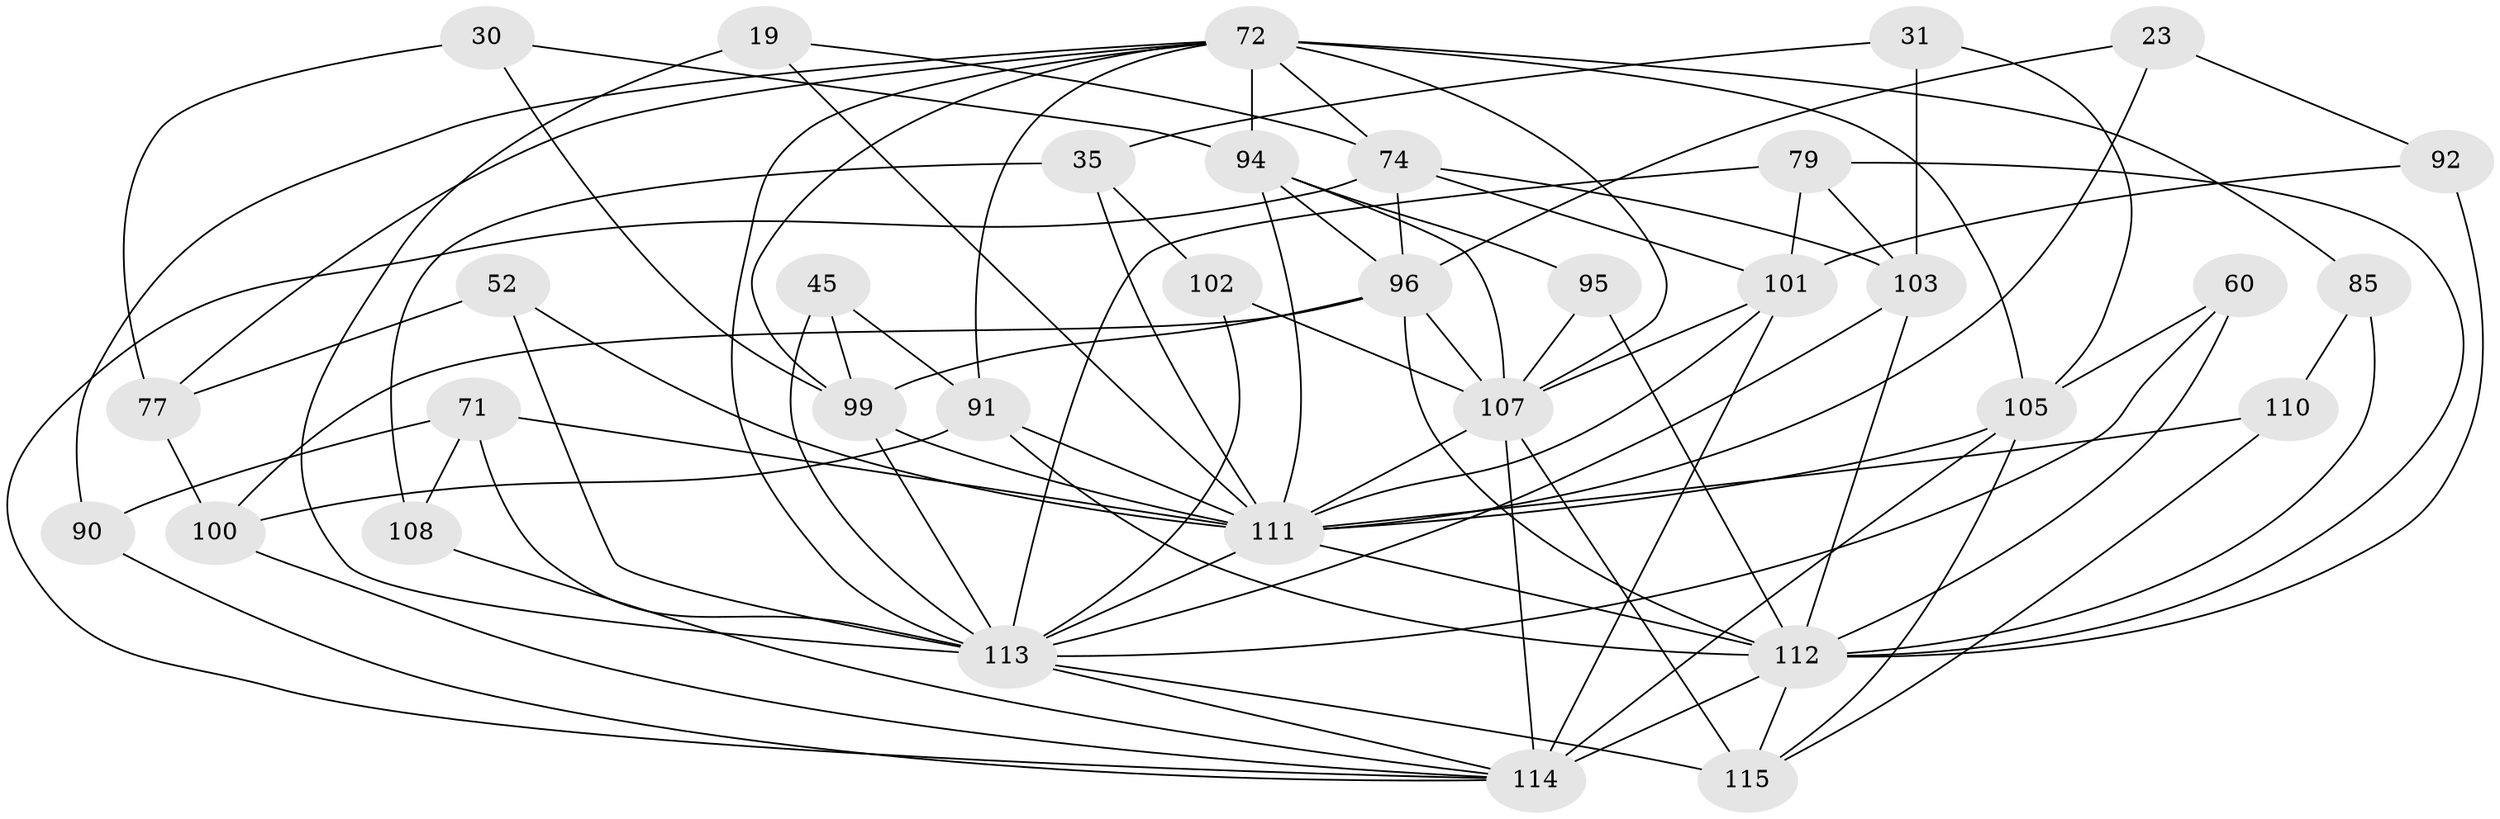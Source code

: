 // original degree distribution, {4: 1.0}
// Generated by graph-tools (version 1.1) at 2025/02/03/04/25 22:02:34]
// undirected, 34 vertices, 90 edges
graph export_dot {
graph [start="1"]
  node [color=gray90,style=filled];
  19;
  23;
  30;
  31;
  35;
  45;
  52;
  60;
  71 [super="+40"];
  72 [super="+14+34+70"];
  74 [super="+59"];
  77;
  79 [super="+51"];
  85 [super="+3"];
  90;
  91 [super="+50+54"];
  92;
  94 [super="+88+55"];
  95;
  96 [super="+8+73"];
  99 [super="+62+28"];
  100 [super="+65"];
  101 [super="+57+89"];
  102;
  103 [super="+29"];
  105 [super="+21+38+76"];
  107 [super="+104+87+86"];
  108;
  110;
  111 [super="+24+64"];
  112 [super="+26+53+84+97"];
  113 [super="+10+43+16+109"];
  114 [super="+98+83"];
  115 [super="+106"];
  19 -- 113 [weight=2];
  19 -- 111;
  19 -- 74;
  23 -- 96 [weight=2];
  23 -- 92;
  23 -- 111;
  30 -- 77;
  30 -- 99;
  30 -- 94 [weight=2];
  31 -- 35;
  31 -- 103 [weight=2];
  31 -- 105;
  35 -- 111;
  35 -- 108;
  35 -- 102;
  45 -- 91;
  45 -- 99;
  45 -- 113 [weight=2];
  52 -- 77;
  52 -- 111;
  52 -- 113 [weight=2];
  60 -- 105;
  60 -- 112 [weight=2];
  60 -- 113;
  71 -- 90 [weight=2];
  71 -- 111;
  71 -- 108 [weight=2];
  71 -- 113;
  72 -- 90;
  72 -- 94 [weight=5];
  72 -- 91 [weight=3];
  72 -- 105;
  72 -- 74;
  72 -- 107;
  72 -- 77;
  72 -- 113;
  72 -- 85;
  72 -- 99;
  74 -- 96 [weight=2];
  74 -- 103;
  74 -- 101 [weight=2];
  74 -- 114 [weight=3];
  77 -- 100;
  79 -- 103;
  79 -- 112 [weight=2];
  79 -- 101 [weight=2];
  79 -- 113;
  85 -- 110 [weight=2];
  85 -- 112 [weight=3];
  90 -- 114;
  91 -- 112 [weight=2];
  91 -- 100 [weight=2];
  91 -- 111 [weight=2];
  92 -- 101;
  92 -- 112 [weight=2];
  94 -- 107 [weight=2];
  94 -- 95;
  94 -- 96;
  94 -- 111;
  95 -- 112 [weight=2];
  95 -- 107;
  96 -- 112 [weight=3];
  96 -- 100;
  96 -- 107 [weight=2];
  96 -- 99;
  99 -- 111 [weight=3];
  99 -- 113;
  100 -- 114 [weight=2];
  101 -- 114 [weight=2];
  101 -- 107 [weight=2];
  101 -- 111 [weight=3];
  102 -- 107;
  102 -- 113 [weight=2];
  103 -- 113;
  103 -- 112;
  105 -- 111 [weight=4];
  105 -- 115;
  105 -- 114 [weight=2];
  107 -- 115 [weight=4];
  107 -- 111;
  107 -- 114 [weight=2];
  108 -- 114;
  110 -- 115;
  110 -- 111;
  111 -- 112;
  111 -- 113;
  112 -- 114 [weight=7];
  112 -- 115 [weight=3];
  113 -- 114 [weight=2];
  113 -- 115;
}
